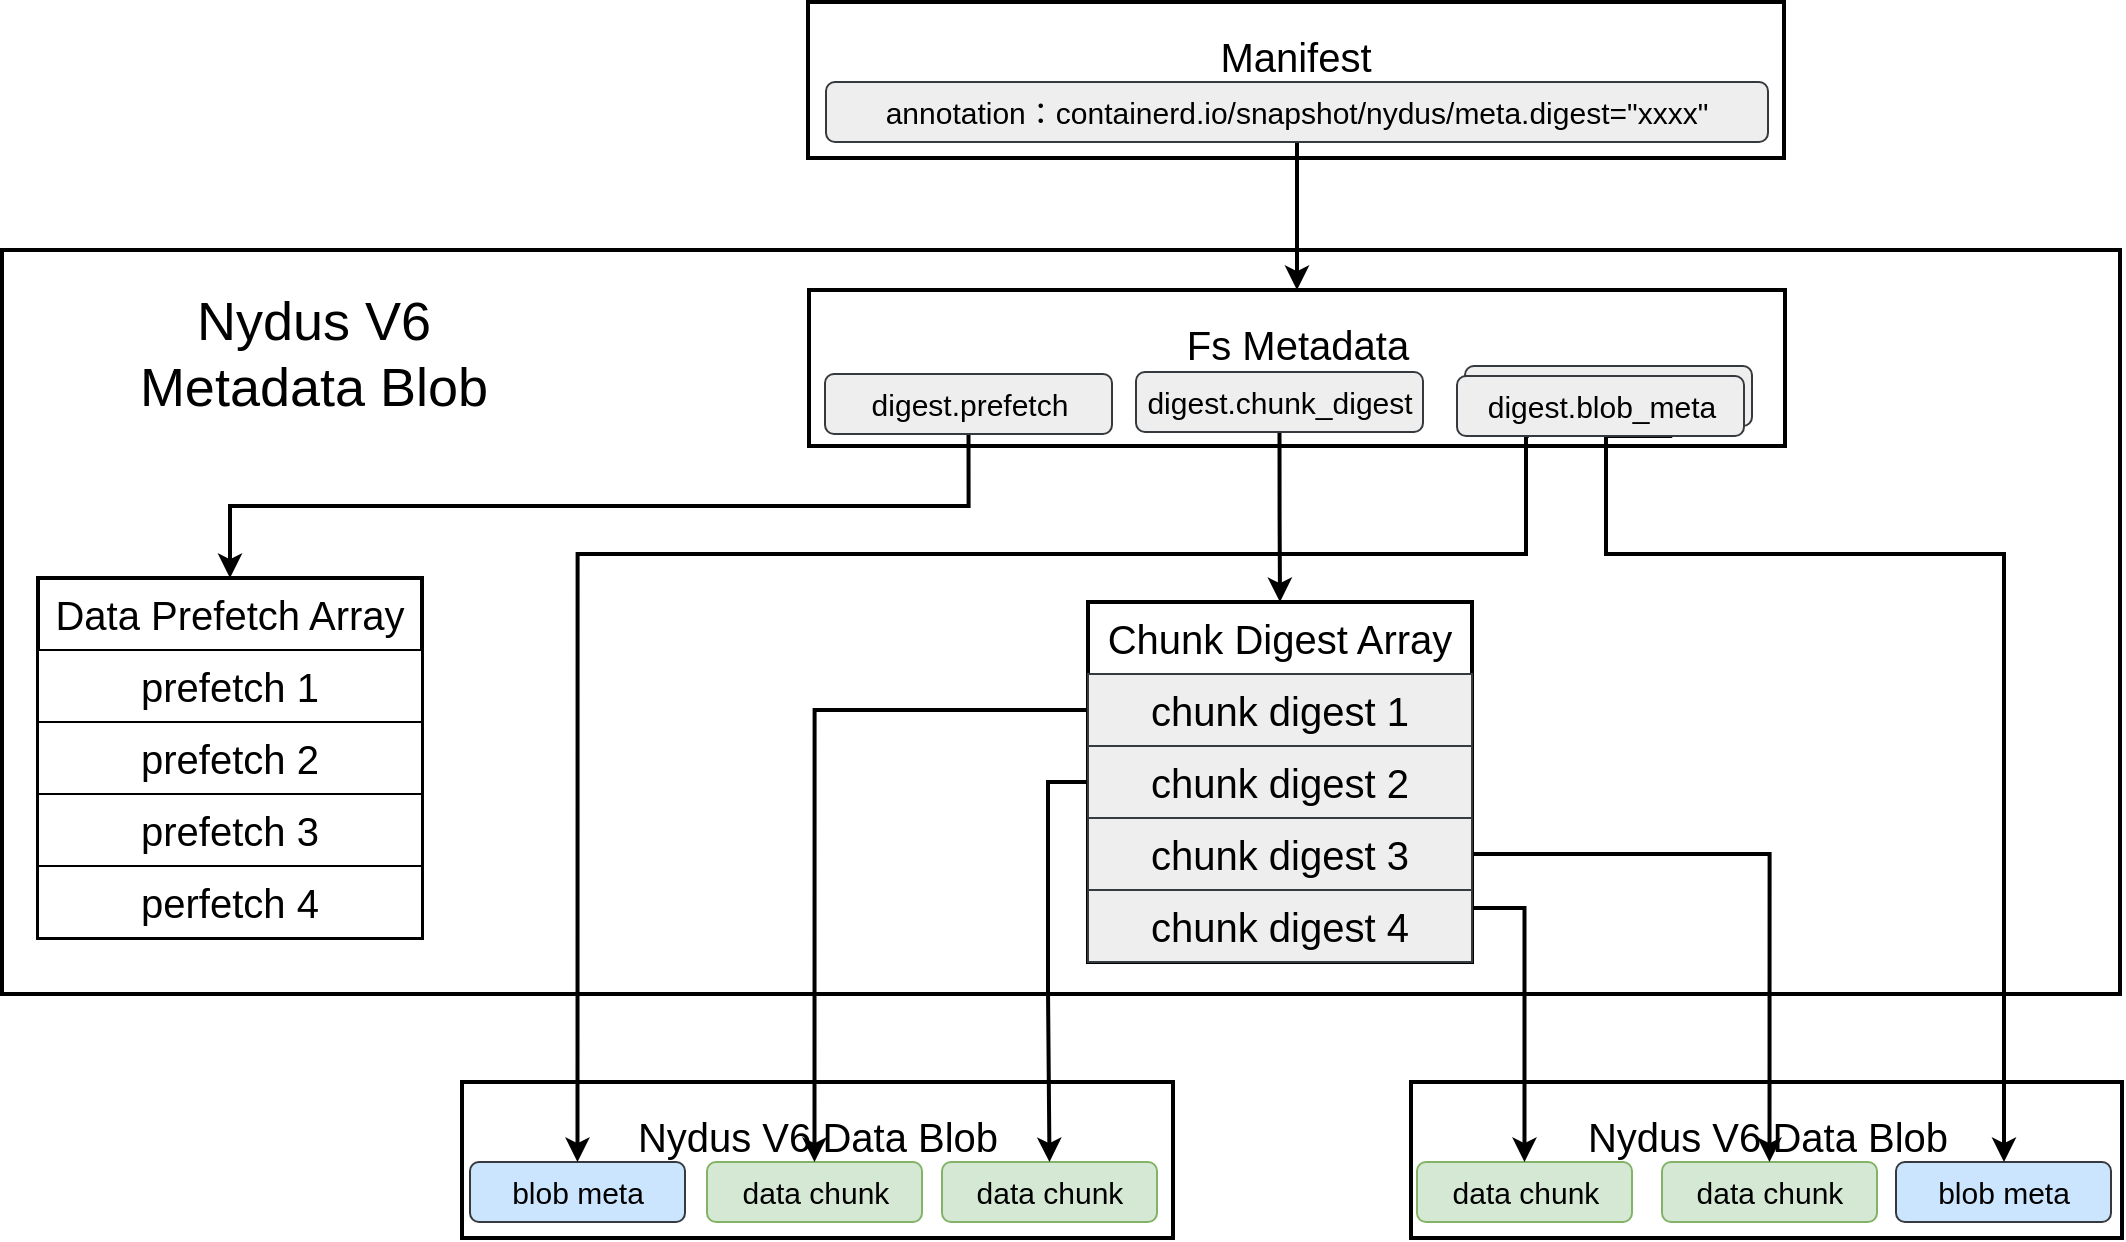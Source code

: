 <mxfile version="19.0.3" type="device"><diagram id="laOzgOWfaUNgekRNKk83" name="Page-2"><mxGraphModel dx="1362" dy="785" grid="1" gridSize="12" guides="1" tooltips="1" connect="1" arrows="1" fold="1" page="1" pageScale="1" pageWidth="1169" pageHeight="827" math="0" shadow="0"><root><mxCell id="0"/><mxCell id="1" parent="0"/><mxCell id="F0A3rjUoY0rCFgW5evpl-32" value="" style="rounded=0;whiteSpace=wrap;html=1;fontSize=20;strokeWidth=2;" parent="1" vertex="1"><mxGeometry x="45" y="144" width="1059" height="372" as="geometry"/></mxCell><mxCell id="0LHIlrXaYBdqrtPTeosF-1" value="Manifest&lt;br&gt;&lt;br&gt;" style="rounded=0;whiteSpace=wrap;html=1;fontSize=20;strokeWidth=2;" parent="1" vertex="1"><mxGeometry x="448" y="20" width="488" height="78" as="geometry"/></mxCell><mxCell id="F0A3rjUoY0rCFgW5evpl-31" style="edgeStyle=orthogonalEdgeStyle;rounded=0;orthogonalLoop=1;jettySize=auto;html=1;exitX=0.5;exitY=1;exitDx=0;exitDy=0;fontSize=20;strokeWidth=2;" parent="1" source="0LHIlrXaYBdqrtPTeosF-2" target="jQrfOvX4nyfUy1W1t--b-1" edge="1"><mxGeometry relative="1" as="geometry"/></mxCell><mxCell id="0LHIlrXaYBdqrtPTeosF-2" value="annotation：containerd.io/snapshot/nydus/meta.digest=&quot;xxxx&quot;" style="rounded=1;whiteSpace=wrap;html=1;fontSize=15;align=center;fillColor=#eeeeee;strokeColor=#36393d;" parent="1" vertex="1"><mxGeometry x="457" y="60" width="471" height="30" as="geometry"/></mxCell><mxCell id="jQrfOvX4nyfUy1W1t--b-1" value="Fs Metadata&lt;br style=&quot;font-size: 20px;&quot;&gt;&lt;br style=&quot;font-size: 20px;&quot;&gt;" style="rounded=0;whiteSpace=wrap;html=1;fontSize=20;strokeWidth=2;" parent="1" vertex="1"><mxGeometry x="448.5" y="164" width="488" height="78" as="geometry"/></mxCell><mxCell id="F0A3rjUoY0rCFgW5evpl-30" style="edgeStyle=orthogonalEdgeStyle;rounded=0;orthogonalLoop=1;jettySize=auto;html=1;fontSize=20;entryX=0.5;entryY=0;entryDx=0;entryDy=0;strokeWidth=2;exitX=0.5;exitY=1;exitDx=0;exitDy=0;" parent="1" source="jQrfOvX4nyfUy1W1t--b-2" target="F0A3rjUoY0rCFgW5evpl-25" edge="1"><mxGeometry relative="1" as="geometry"><mxPoint x="363" y="236" as="targetPoint"/><mxPoint x="528" y="236" as="sourcePoint"/></mxGeometry></mxCell><mxCell id="jQrfOvX4nyfUy1W1t--b-2" value="digest.prefetch" style="rounded=1;whiteSpace=wrap;html=1;fontSize=15;align=center;fillColor=#eeeeee;strokeColor=#36393d;" parent="1" vertex="1"><mxGeometry x="456.5" y="206" width="143.5" height="30" as="geometry"/></mxCell><mxCell id="F0A3rjUoY0rCFgW5evpl-24" style="edgeStyle=orthogonalEdgeStyle;rounded=0;orthogonalLoop=1;jettySize=auto;html=1;exitX=0.5;exitY=1;exitDx=0;exitDy=0;entryX=0.5;entryY=0;entryDx=0;entryDy=0;fontSize=20;strokeWidth=2;" parent="1" source="EKeTTr-SjqXIzmQV7n2l-1" target="F0A3rjUoY0rCFgW5evpl-9" edge="1"><mxGeometry relative="1" as="geometry"/></mxCell><mxCell id="EKeTTr-SjqXIzmQV7n2l-1" value="digest.chunk_digest" style="rounded=1;whiteSpace=wrap;html=1;fontSize=15;align=center;fillColor=#eeeeee;strokeColor=#36393d;" parent="1" vertex="1"><mxGeometry x="612" y="205" width="143.5" height="30" as="geometry"/></mxCell><mxCell id="F0A3rjUoY0rCFgW5evpl-1" value="Nydus V6 Data Blob&lt;br&gt;&lt;br&gt;" style="rounded=0;whiteSpace=wrap;html=1;fontSize=20;strokeWidth=2;" parent="1" vertex="1"><mxGeometry x="275" y="560" width="355.5" height="78" as="geometry"/></mxCell><mxCell id="F0A3rjUoY0rCFgW5evpl-2" value="data chunk" style="rounded=1;whiteSpace=wrap;html=1;fontSize=15;align=center;fillColor=#d5e8d4;strokeColor=#82b366;" parent="1" vertex="1"><mxGeometry x="397.5" y="600" width="107.5" height="30" as="geometry"/></mxCell><mxCell id="F0A3rjUoY0rCFgW5evpl-3" value="data chunk" style="rounded=1;whiteSpace=wrap;html=1;fontSize=15;align=center;fillColor=#d5e8d4;strokeColor=#82b366;" parent="1" vertex="1"><mxGeometry x="515" y="600" width="107.5" height="30" as="geometry"/></mxCell><mxCell id="F0A3rjUoY0rCFgW5evpl-4" value="blob meta" style="rounded=1;whiteSpace=wrap;html=1;fontSize=15;align=center;fillColor=#cce5ff;strokeColor=#36393d;" parent="1" vertex="1"><mxGeometry x="279" y="600" width="107.5" height="30" as="geometry"/></mxCell><mxCell id="F0A3rjUoY0rCFgW5evpl-5" value="Nydus V6 Data Blob&lt;br&gt;&lt;br&gt;" style="rounded=0;whiteSpace=wrap;html=1;fontSize=20;strokeWidth=2;" parent="1" vertex="1"><mxGeometry x="749.5" y="560" width="355.5" height="78" as="geometry"/></mxCell><mxCell id="F0A3rjUoY0rCFgW5evpl-6" value="data chunk" style="rounded=1;whiteSpace=wrap;html=1;fontSize=15;align=center;fillColor=#d5e8d4;strokeColor=#82b366;" parent="1" vertex="1"><mxGeometry x="752.5" y="600" width="107.5" height="30" as="geometry"/></mxCell><mxCell id="F0A3rjUoY0rCFgW5evpl-7" value="data chunk" style="rounded=1;whiteSpace=wrap;html=1;fontSize=15;align=center;fillColor=#d5e8d4;strokeColor=#82b366;" parent="1" vertex="1"><mxGeometry x="875" y="600" width="107.5" height="30" as="geometry"/></mxCell><mxCell id="F0A3rjUoY0rCFgW5evpl-8" value="blob meta" style="rounded=1;whiteSpace=wrap;html=1;fontSize=15;align=center;fillColor=#cce5ff;strokeColor=#36393d;" parent="1" vertex="1"><mxGeometry x="992" y="600" width="107.5" height="30" as="geometry"/></mxCell><mxCell id="F0A3rjUoY0rCFgW5evpl-9" value="Chunk Digest Array&lt;br&gt;&lt;br&gt;&lt;br&gt;&lt;br&gt;&lt;br&gt;&lt;br&gt;&lt;br&gt;" style="rounded=0;whiteSpace=wrap;html=1;fontSize=20;strokeWidth=2;" parent="1" vertex="1"><mxGeometry x="588" y="320" width="192" height="180" as="geometry"/></mxCell><mxCell id="F0A3rjUoY0rCFgW5evpl-18" style="edgeStyle=orthogonalEdgeStyle;rounded=0;orthogonalLoop=1;jettySize=auto;html=1;exitX=1;exitY=0.25;exitDx=0;exitDy=0;fontSize=20;strokeWidth=2;" parent="1" source="F0A3rjUoY0rCFgW5evpl-10" target="F0A3rjUoY0rCFgW5evpl-6" edge="1"><mxGeometry relative="1" as="geometry"/></mxCell><mxCell id="F0A3rjUoY0rCFgW5evpl-10" value="chunk digest 4" style="rounded=0;whiteSpace=wrap;html=1;fontSize=20;fillColor=#eeeeee;strokeColor=#36393d;" parent="1" vertex="1"><mxGeometry x="588" y="464" width="192" height="36" as="geometry"/></mxCell><mxCell id="F0A3rjUoY0rCFgW5evpl-17" style="edgeStyle=orthogonalEdgeStyle;rounded=0;orthogonalLoop=1;jettySize=auto;html=1;exitX=1;exitY=0.5;exitDx=0;exitDy=0;entryX=0.5;entryY=0;entryDx=0;entryDy=0;fontSize=20;strokeWidth=2;" parent="1" source="F0A3rjUoY0rCFgW5evpl-11" target="F0A3rjUoY0rCFgW5evpl-7" edge="1"><mxGeometry relative="1" as="geometry"/></mxCell><mxCell id="F0A3rjUoY0rCFgW5evpl-11" value="chunk digest 3" style="rounded=0;whiteSpace=wrap;html=1;fontSize=20;fillColor=#eeeeee;strokeColor=#36393d;" parent="1" vertex="1"><mxGeometry x="588" y="428" width="192" height="36" as="geometry"/></mxCell><mxCell id="F0A3rjUoY0rCFgW5evpl-16" style="edgeStyle=orthogonalEdgeStyle;rounded=0;orthogonalLoop=1;jettySize=auto;html=1;exitX=0;exitY=0.5;exitDx=0;exitDy=0;fontSize=20;strokeWidth=2;" parent="1" source="F0A3rjUoY0rCFgW5evpl-12" target="F0A3rjUoY0rCFgW5evpl-3" edge="1"><mxGeometry relative="1" as="geometry"/></mxCell><mxCell id="F0A3rjUoY0rCFgW5evpl-12" value="chunk digest 2" style="rounded=0;whiteSpace=wrap;html=1;fontSize=20;fillColor=#eeeeee;strokeColor=#36393d;" parent="1" vertex="1"><mxGeometry x="588" y="392" width="192" height="36" as="geometry"/></mxCell><mxCell id="F0A3rjUoY0rCFgW5evpl-15" style="edgeStyle=orthogonalEdgeStyle;rounded=0;orthogonalLoop=1;jettySize=auto;html=1;exitX=0;exitY=0.5;exitDx=0;exitDy=0;entryX=0.5;entryY=0;entryDx=0;entryDy=0;fontSize=20;strokeWidth=2;" parent="1" source="F0A3rjUoY0rCFgW5evpl-13" target="F0A3rjUoY0rCFgW5evpl-2" edge="1"><mxGeometry relative="1" as="geometry"/></mxCell><mxCell id="F0A3rjUoY0rCFgW5evpl-13" value="chunk digest 1" style="rounded=0;whiteSpace=wrap;html=1;fontSize=20;fillColor=#eeeeee;strokeColor=#36393d;" parent="1" vertex="1"><mxGeometry x="588" y="356" width="192" height="36" as="geometry"/></mxCell><mxCell id="F0A3rjUoY0rCFgW5evpl-21" style="edgeStyle=orthogonalEdgeStyle;rounded=0;orthogonalLoop=1;jettySize=auto;html=1;exitX=0.75;exitY=1;exitDx=0;exitDy=0;fontSize=20;strokeWidth=2;" parent="1" source="F0A3rjUoY0rCFgW5evpl-20" target="F0A3rjUoY0rCFgW5evpl-8" edge="1"><mxGeometry relative="1" as="geometry"><Array as="points"><mxPoint x="847" y="296"/><mxPoint x="1046" y="296"/></Array></mxGeometry></mxCell><mxCell id="F0A3rjUoY0rCFgW5evpl-19" value="digest.chunk_digest" style="rounded=1;whiteSpace=wrap;html=1;fontSize=15;align=center;fillColor=#eeeeee;strokeColor=#36393d;" parent="1" vertex="1"><mxGeometry x="776.5" y="202" width="143.5" height="30" as="geometry"/></mxCell><mxCell id="F0A3rjUoY0rCFgW5evpl-22" style="edgeStyle=orthogonalEdgeStyle;rounded=0;orthogonalLoop=1;jettySize=auto;html=1;exitX=0.25;exitY=1;exitDx=0;exitDy=0;entryX=0.5;entryY=0;entryDx=0;entryDy=0;fontSize=20;strokeWidth=2;" parent="1" source="F0A3rjUoY0rCFgW5evpl-20" target="F0A3rjUoY0rCFgW5evpl-4" edge="1"><mxGeometry relative="1" as="geometry"><Array as="points"><mxPoint x="807" y="237"/><mxPoint x="807" y="296"/><mxPoint x="333" y="296"/></Array></mxGeometry></mxCell><mxCell id="F0A3rjUoY0rCFgW5evpl-20" value="digest.blob_meta" style="rounded=1;whiteSpace=wrap;html=1;fontSize=15;align=center;fillColor=#eeeeee;strokeColor=#36393d;" parent="1" vertex="1"><mxGeometry x="772.5" y="207" width="143.5" height="30" as="geometry"/></mxCell><mxCell id="F0A3rjUoY0rCFgW5evpl-25" value="Data Prefetch Array&lt;br&gt;&lt;br&gt;&lt;br&gt;&lt;br&gt;&lt;br&gt;&lt;br&gt;&lt;br&gt;" style="rounded=0;whiteSpace=wrap;html=1;fontSize=20;strokeWidth=2;" parent="1" vertex="1"><mxGeometry x="63" y="308" width="192" height="180" as="geometry"/></mxCell><mxCell id="F0A3rjUoY0rCFgW5evpl-26" value="perfetch 4" style="rounded=0;whiteSpace=wrap;html=1;fontSize=20;" parent="1" vertex="1"><mxGeometry x="63" y="452" width="192" height="36" as="geometry"/></mxCell><mxCell id="F0A3rjUoY0rCFgW5evpl-27" value="prefetch 3" style="rounded=0;whiteSpace=wrap;html=1;fontSize=20;" parent="1" vertex="1"><mxGeometry x="63" y="416" width="192" height="36" as="geometry"/></mxCell><mxCell id="F0A3rjUoY0rCFgW5evpl-28" value="prefetch 2" style="rounded=0;whiteSpace=wrap;html=1;fontSize=20;" parent="1" vertex="1"><mxGeometry x="63" y="380" width="192" height="36" as="geometry"/></mxCell><mxCell id="F0A3rjUoY0rCFgW5evpl-29" value="prefetch 1" style="rounded=0;whiteSpace=wrap;html=1;fontSize=20;" parent="1" vertex="1"><mxGeometry x="63" y="344" width="192" height="36" as="geometry"/></mxCell><mxCell id="F0A3rjUoY0rCFgW5evpl-34" value="Nydus V6 &lt;br&gt;Metadata Blob" style="text;html=1;strokeColor=none;fillColor=none;align=center;verticalAlign=middle;whiteSpace=wrap;rounded=0;dashed=1;fontSize=27;" parent="1" vertex="1"><mxGeometry x="75" y="164" width="252" height="64" as="geometry"/></mxCell></root></mxGraphModel></diagram></mxfile>